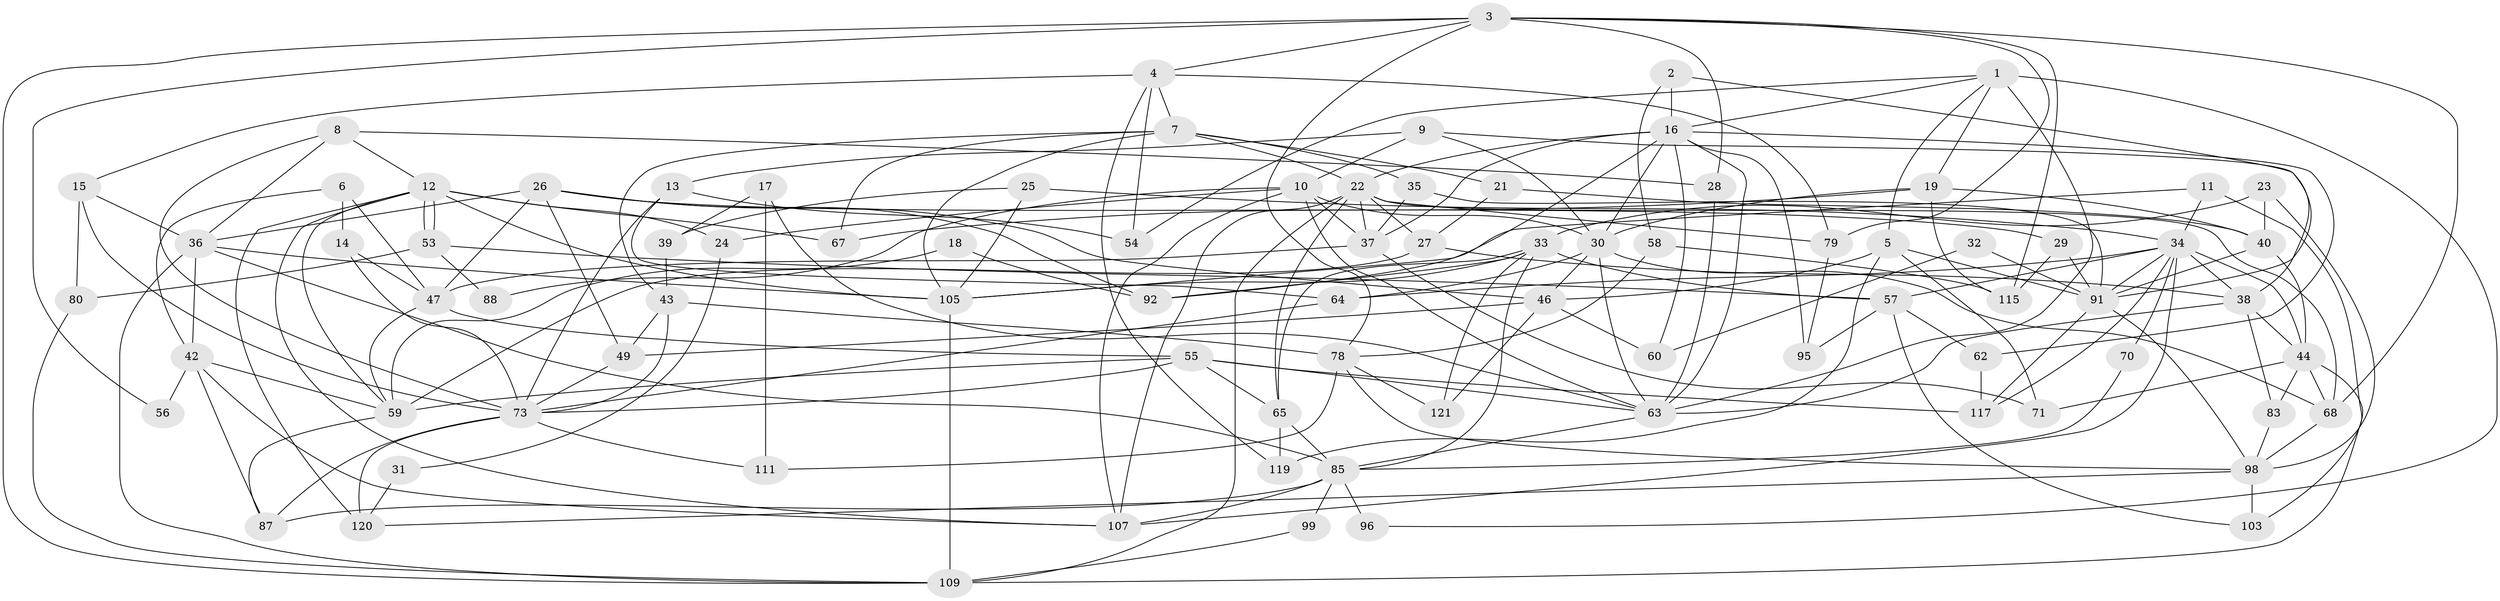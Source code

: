 // Generated by graph-tools (version 1.1) at 2025/52/02/27/25 19:52:03]
// undirected, 85 vertices, 204 edges
graph export_dot {
graph [start="1"]
  node [color=gray90,style=filled];
  1 [super="+20"];
  2;
  3 [super="+76"];
  4;
  5 [super="+97"];
  6;
  7 [super="+51"];
  8;
  9;
  10 [super="+61"];
  11;
  12 [super="+48"];
  13;
  14;
  15 [super="+90"];
  16 [super="+72"];
  17;
  18;
  19 [super="+45"];
  21;
  22 [super="+66"];
  23;
  24;
  25;
  26 [super="+84"];
  27 [super="+52"];
  28;
  29;
  30 [super="+41"];
  31;
  32;
  33 [super="+104"];
  34 [super="+69"];
  35;
  36 [super="+50"];
  37 [super="+74"];
  38 [super="+102"];
  39;
  40 [super="+82"];
  42 [super="+118"];
  43 [super="+112"];
  44 [super="+108"];
  46 [super="+100"];
  47;
  49;
  53;
  54;
  55 [super="+77"];
  56;
  57 [super="+86"];
  58;
  59 [super="+106"];
  60;
  62;
  63 [super="+122"];
  64 [super="+81"];
  65 [super="+94"];
  67;
  68;
  70;
  71;
  73 [super="+75"];
  78 [super="+93"];
  79 [super="+89"];
  80;
  83;
  85 [super="+114"];
  87;
  88;
  91 [super="+101"];
  92;
  95;
  96;
  98 [super="+116"];
  99;
  103;
  105;
  107 [super="+110"];
  109 [super="+113"];
  111;
  115;
  117;
  119;
  120;
  121;
  1 -- 16;
  1 -- 19;
  1 -- 96;
  1 -- 5;
  1 -- 54;
  1 -- 63 [weight=2];
  2 -- 91;
  2 -- 58;
  2 -- 16;
  3 -- 4;
  3 -- 68;
  3 -- 115;
  3 -- 56;
  3 -- 28;
  3 -- 78;
  3 -- 109;
  3 -- 79;
  4 -- 119;
  4 -- 54;
  4 -- 79;
  4 -- 7;
  4 -- 15;
  5 -- 119;
  5 -- 71;
  5 -- 91;
  5 -- 46;
  6 -- 47;
  6 -- 14;
  6 -- 42;
  7 -- 21;
  7 -- 35;
  7 -- 43;
  7 -- 22;
  7 -- 105;
  7 -- 67;
  8 -- 12;
  8 -- 73;
  8 -- 28;
  8 -- 36;
  9 -- 13;
  9 -- 30;
  9 -- 10;
  9 -- 38;
  10 -- 63;
  10 -- 88;
  10 -- 37;
  10 -- 24;
  10 -- 30;
  10 -- 107;
  11 -- 103;
  11 -- 105;
  11 -- 34;
  12 -- 105;
  12 -- 53;
  12 -- 53;
  12 -- 59;
  12 -- 67;
  12 -- 24;
  12 -- 107;
  12 -- 120;
  13 -- 54;
  13 -- 73;
  13 -- 64;
  14 -- 47;
  14 -- 73;
  15 -- 73;
  15 -- 80;
  15 -- 36;
  16 -- 60;
  16 -- 62;
  16 -- 63;
  16 -- 92;
  16 -- 22;
  16 -- 95;
  16 -- 37;
  16 -- 30;
  17 -- 39;
  17 -- 111;
  17 -- 63;
  18 -- 92;
  18 -- 59;
  19 -- 115;
  19 -- 40;
  19 -- 67;
  19 -- 30;
  21 -- 40;
  21 -- 27;
  22 -- 65;
  22 -- 68;
  22 -- 107;
  22 -- 37;
  22 -- 109;
  22 -- 79;
  22 -- 27;
  23 -- 40;
  23 -- 33;
  23 -- 98;
  24 -- 31;
  25 -- 105;
  25 -- 39;
  25 -- 34;
  26 -- 49;
  26 -- 47;
  26 -- 29;
  26 -- 92;
  26 -- 36;
  26 -- 46;
  27 -- 38;
  27 -- 59;
  28 -- 63;
  29 -- 115;
  29 -- 91;
  30 -- 63;
  30 -- 46;
  30 -- 68;
  30 -- 64;
  31 -- 120;
  32 -- 60;
  32 -- 91;
  33 -- 57;
  33 -- 65;
  33 -- 121;
  33 -- 92;
  33 -- 85;
  33 -- 105;
  34 -- 38;
  34 -- 57;
  34 -- 44 [weight=2];
  34 -- 70;
  34 -- 107;
  34 -- 117;
  34 -- 91;
  34 -- 64;
  35 -- 37;
  35 -- 91;
  36 -- 105;
  36 -- 109;
  36 -- 85;
  36 -- 42;
  37 -- 47;
  37 -- 71;
  38 -- 83;
  38 -- 63;
  38 -- 44;
  39 -- 43;
  40 -- 91;
  40 -- 44;
  42 -- 87;
  42 -- 107;
  42 -- 59;
  42 -- 56;
  43 -- 49;
  43 -- 78;
  43 -- 73;
  44 -- 68;
  44 -- 71;
  44 -- 83;
  44 -- 109;
  46 -- 49;
  46 -- 121;
  46 -- 60;
  47 -- 55;
  47 -- 59;
  49 -- 73;
  53 -- 80;
  53 -- 88;
  53 -- 57;
  55 -- 65;
  55 -- 63;
  55 -- 59;
  55 -- 73;
  55 -- 117;
  57 -- 62;
  57 -- 95;
  57 -- 103;
  58 -- 115;
  58 -- 78;
  59 -- 87;
  62 -- 117;
  63 -- 85;
  64 -- 73;
  65 -- 119;
  65 -- 85;
  68 -- 98;
  70 -- 85;
  73 -- 87;
  73 -- 111;
  73 -- 120;
  78 -- 111;
  78 -- 121;
  78 -- 98;
  79 -- 95;
  80 -- 109;
  83 -- 98;
  85 -- 87 [weight=2];
  85 -- 96;
  85 -- 99;
  85 -- 107;
  91 -- 98;
  91 -- 117;
  98 -- 120;
  98 -- 103;
  99 -- 109;
  105 -- 109;
}

